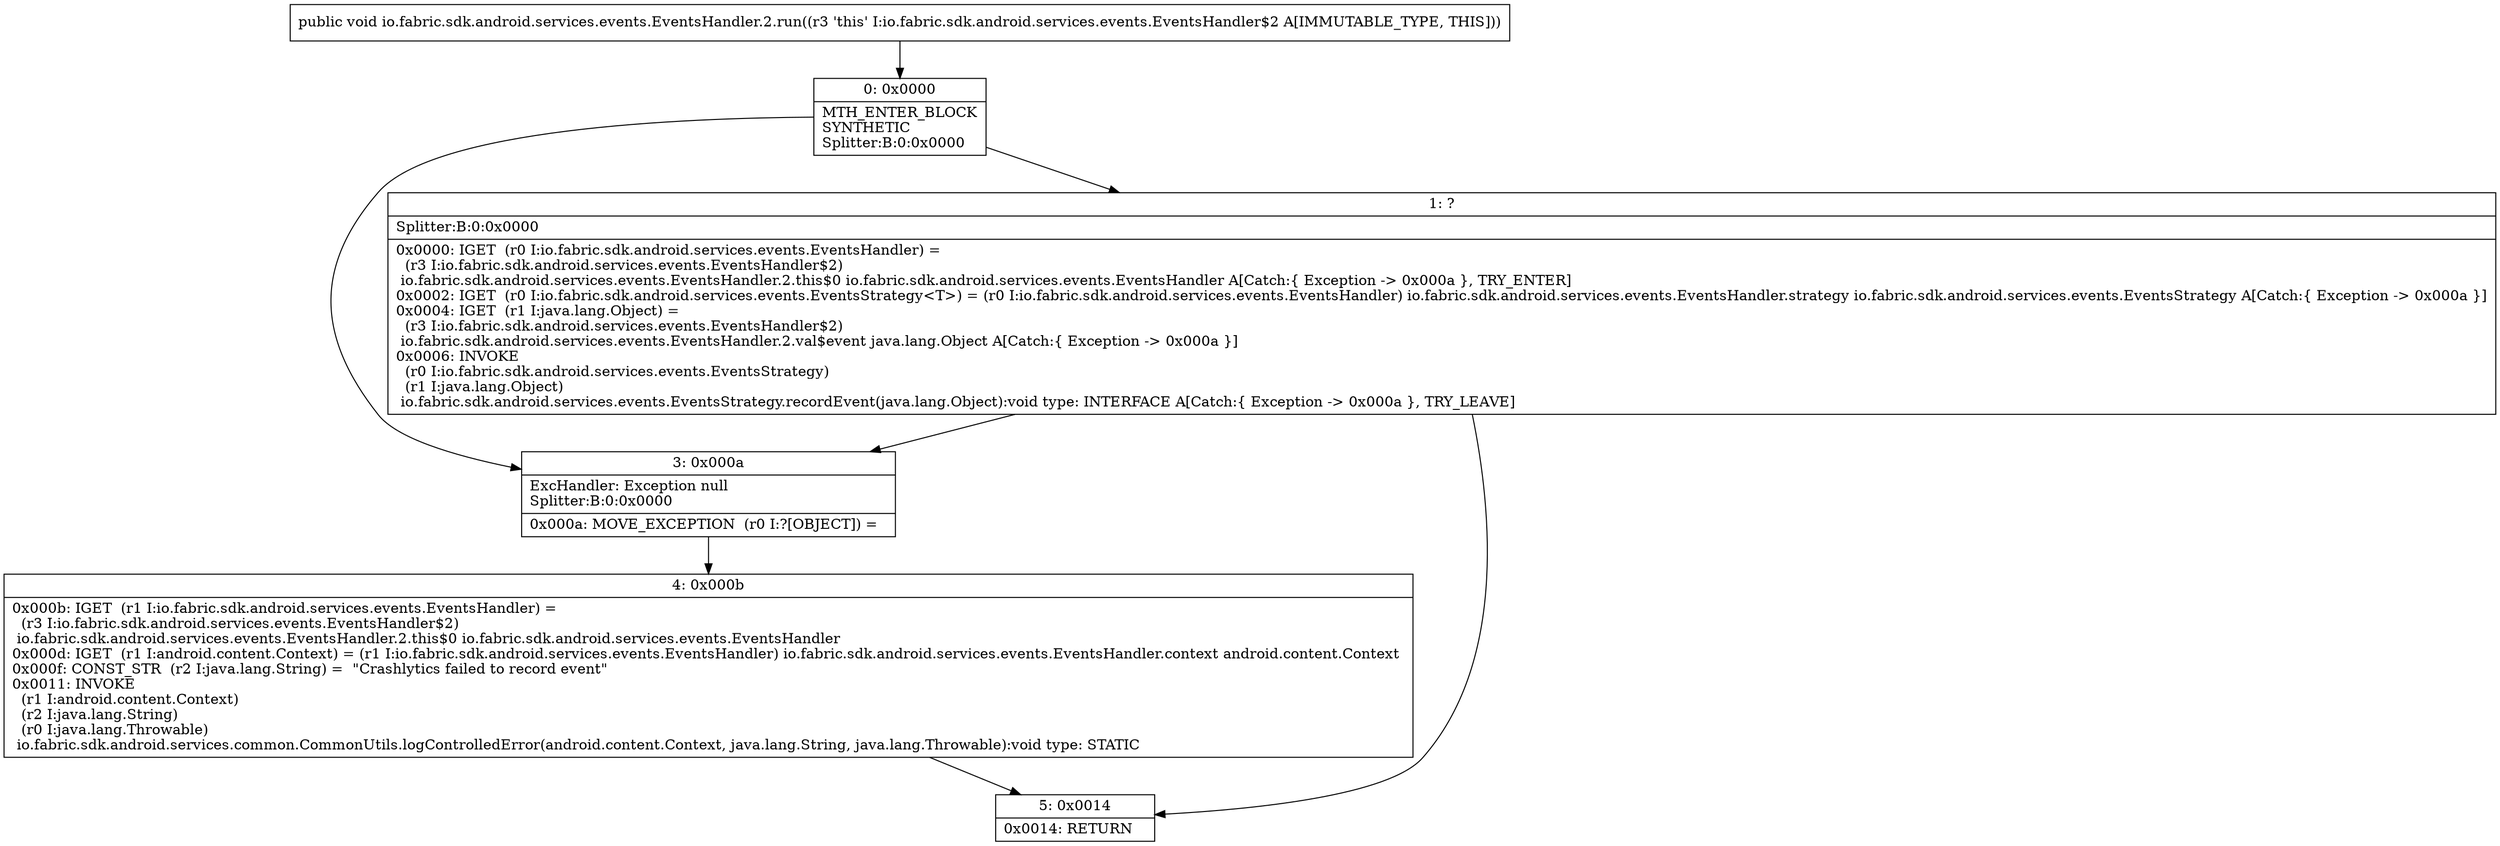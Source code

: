 digraph "CFG forio.fabric.sdk.android.services.events.EventsHandler.2.run()V" {
Node_0 [shape=record,label="{0\:\ 0x0000|MTH_ENTER_BLOCK\lSYNTHETIC\lSplitter:B:0:0x0000\l}"];
Node_1 [shape=record,label="{1\:\ ?|Splitter:B:0:0x0000\l|0x0000: IGET  (r0 I:io.fabric.sdk.android.services.events.EventsHandler) = \l  (r3 I:io.fabric.sdk.android.services.events.EventsHandler$2)\l io.fabric.sdk.android.services.events.EventsHandler.2.this$0 io.fabric.sdk.android.services.events.EventsHandler A[Catch:\{ Exception \-\> 0x000a \}, TRY_ENTER]\l0x0002: IGET  (r0 I:io.fabric.sdk.android.services.events.EventsStrategy\<T\>) = (r0 I:io.fabric.sdk.android.services.events.EventsHandler) io.fabric.sdk.android.services.events.EventsHandler.strategy io.fabric.sdk.android.services.events.EventsStrategy A[Catch:\{ Exception \-\> 0x000a \}]\l0x0004: IGET  (r1 I:java.lang.Object) = \l  (r3 I:io.fabric.sdk.android.services.events.EventsHandler$2)\l io.fabric.sdk.android.services.events.EventsHandler.2.val$event java.lang.Object A[Catch:\{ Exception \-\> 0x000a \}]\l0x0006: INVOKE  \l  (r0 I:io.fabric.sdk.android.services.events.EventsStrategy)\l  (r1 I:java.lang.Object)\l io.fabric.sdk.android.services.events.EventsStrategy.recordEvent(java.lang.Object):void type: INTERFACE A[Catch:\{ Exception \-\> 0x000a \}, TRY_LEAVE]\l}"];
Node_3 [shape=record,label="{3\:\ 0x000a|ExcHandler: Exception null\lSplitter:B:0:0x0000\l|0x000a: MOVE_EXCEPTION  (r0 I:?[OBJECT]) =  \l}"];
Node_4 [shape=record,label="{4\:\ 0x000b|0x000b: IGET  (r1 I:io.fabric.sdk.android.services.events.EventsHandler) = \l  (r3 I:io.fabric.sdk.android.services.events.EventsHandler$2)\l io.fabric.sdk.android.services.events.EventsHandler.2.this$0 io.fabric.sdk.android.services.events.EventsHandler \l0x000d: IGET  (r1 I:android.content.Context) = (r1 I:io.fabric.sdk.android.services.events.EventsHandler) io.fabric.sdk.android.services.events.EventsHandler.context android.content.Context \l0x000f: CONST_STR  (r2 I:java.lang.String) =  \"Crashlytics failed to record event\" \l0x0011: INVOKE  \l  (r1 I:android.content.Context)\l  (r2 I:java.lang.String)\l  (r0 I:java.lang.Throwable)\l io.fabric.sdk.android.services.common.CommonUtils.logControlledError(android.content.Context, java.lang.String, java.lang.Throwable):void type: STATIC \l}"];
Node_5 [shape=record,label="{5\:\ 0x0014|0x0014: RETURN   \l}"];
MethodNode[shape=record,label="{public void io.fabric.sdk.android.services.events.EventsHandler.2.run((r3 'this' I:io.fabric.sdk.android.services.events.EventsHandler$2 A[IMMUTABLE_TYPE, THIS])) }"];
MethodNode -> Node_0;
Node_0 -> Node_1;
Node_0 -> Node_3;
Node_1 -> Node_3;
Node_1 -> Node_5;
Node_3 -> Node_4;
Node_4 -> Node_5;
}


